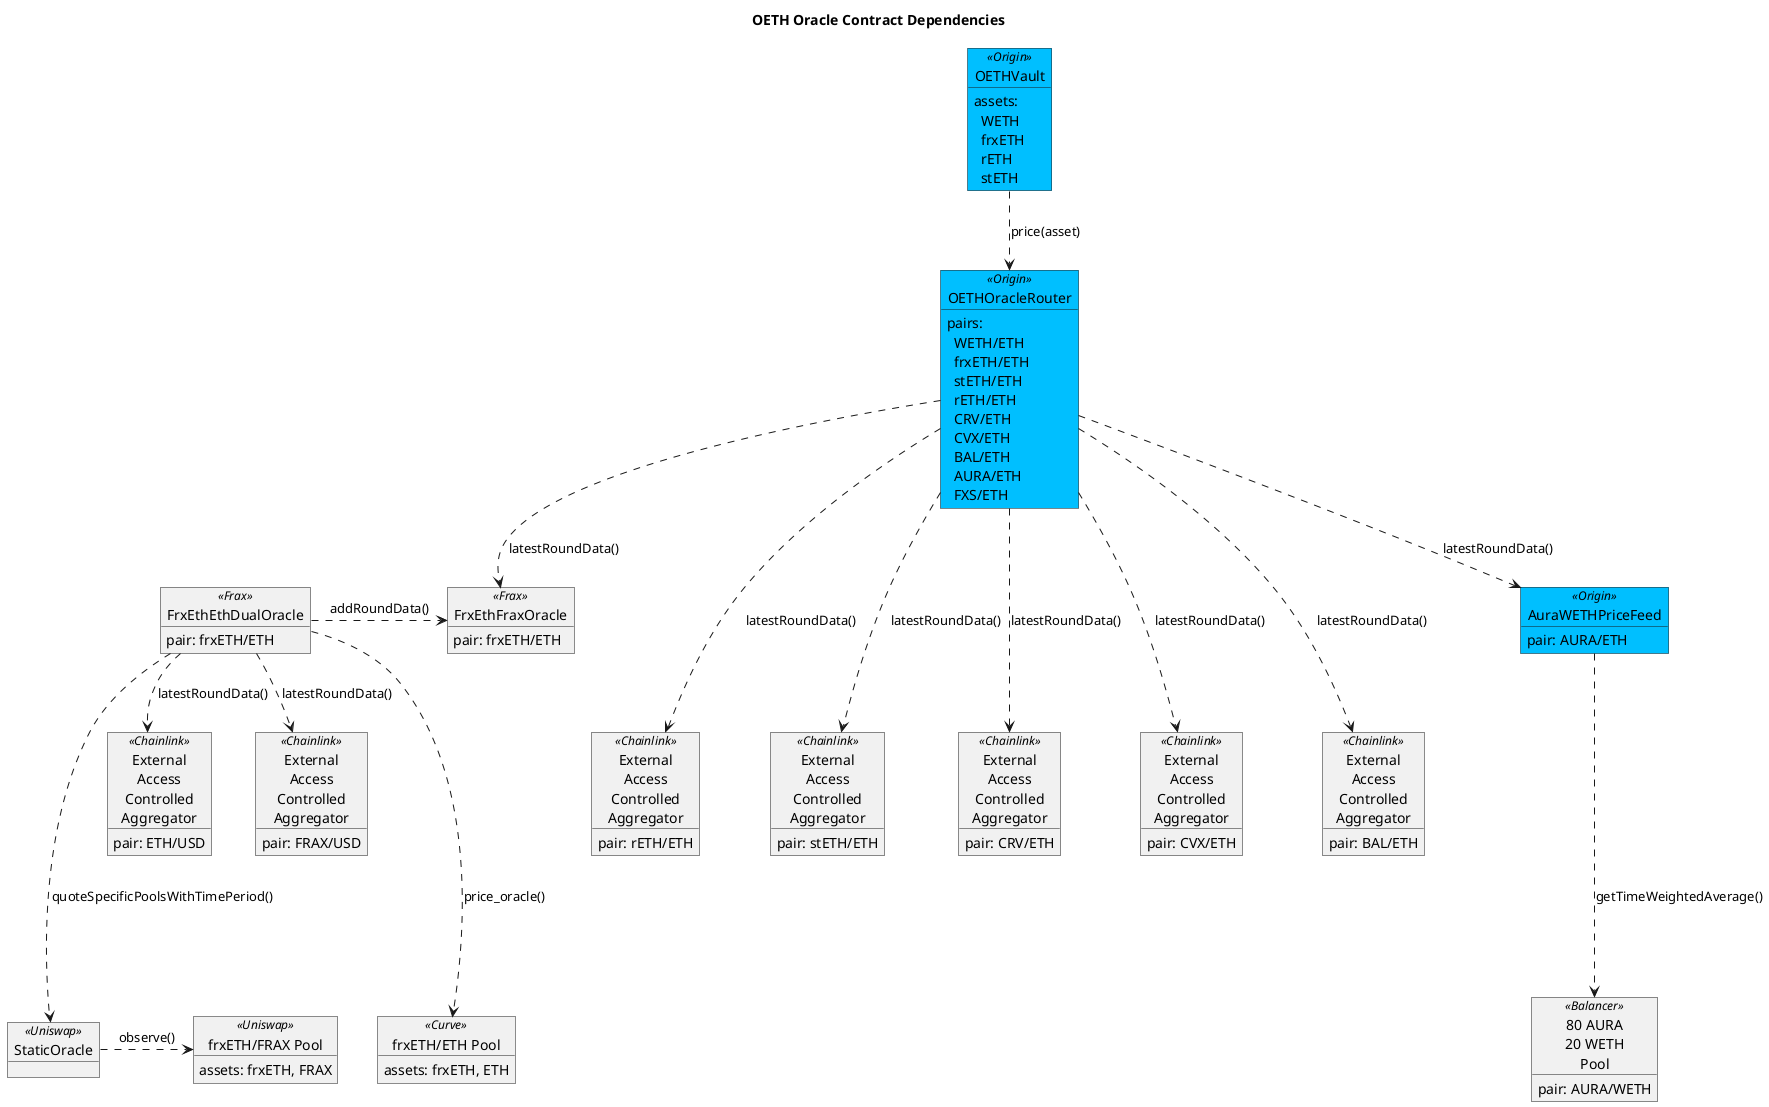 @startuml

skinparam tabSize 2

title "OETH Oracle Contract Dependencies"

object "OETHVault" as vault <<Origin>> #DeepSkyBlue {
assets:
    \tWETH
    \tfrxETH
    \trETH
    \tstETH
}

object "OETHOracleRouter" as router <<Origin>> #DeepSkyBlue {
pairs:
    \tWETH/ETH
    \tfrxETH/ETH
    \tstETH/ETH
    \trETH/ETH
    \tCRV/ETH
    \tCVX/ETH
    \tBAL/ETH
    \tAURA/ETH
    \tFXS/ETH
}

object "FrxEthFraxOracle" as fo <<Frax>> {
pair: frxETH/ETH
}

object "FrxEthEthDualOracle" as fdo <<Frax>> {
pair: frxETH/ETH
}

object "External\nAccess\nControlled\nAggregator" as clrETH <<Chainlink>> {
pair: rETH/ETH
}

object "External\nAccess\nControlled\nAggregator" as clstETH <<Chainlink>> {
pair: stETH/ETH
}

object "External\nAccess\nControlled\nAggregator" as cleth <<Chainlink>> {
pair: ETH/USD
}

object "External\nAccess\nControlled\nAggregator" as clfrax <<Chainlink>> {
pair: FRAX/USD
}

object "External\nAccess\nControlled\nAggregator" as clcrv <<Chainlink>> {
pair: CRV/ETH
}

object "External\nAccess\nControlled\nAggregator" as clcvx <<Chainlink>> {
pair: CVX/ETH
}

object "External\nAccess\nControlled\nAggregator" as clbal <<Chainlink>> {
pair: BAL/ETH
}

object "frxETH/ETH Pool" as cp <<Curve>> {
assets: frxETH, ETH
}

object "StaticOracle" as uso <<Uniswap>> {
}

object "frxETH/FRAX Pool" as up <<Uniswap>> {
    assets: frxETH, FRAX
}

object "AuraWETHPriceFeed" as ap <<Origin>> #DeepSkyBlue {
pair: AURA/ETH
}


object "80 AURA\n20 WETH\nPool" as auraBalPool <<Balancer>> {
pair: AURA/WETH
}


vault ..> router : price(asset)
router ...> clrETH : latestRoundData()
router ...> clstETH : latestRoundData()
router ...> clcrv : latestRoundData()
router ...> clcvx : latestRoundData()
router ...> clbal : latestRoundData()
router ..> fo : latestRoundData()
router ..> ap : latestRoundData()
fdo .> fo : addRoundData()
fdo ....> cp : price_oracle()
fdo ....> uso : quoteSpecificPoolsWithTimePeriod()
uso .> up : observe()
fdo ..> cleth : latestRoundData()
fdo ..> clfrax : latestRoundData()
ap ....> auraBalPool : getTimeWeightedAverage()

@enduml